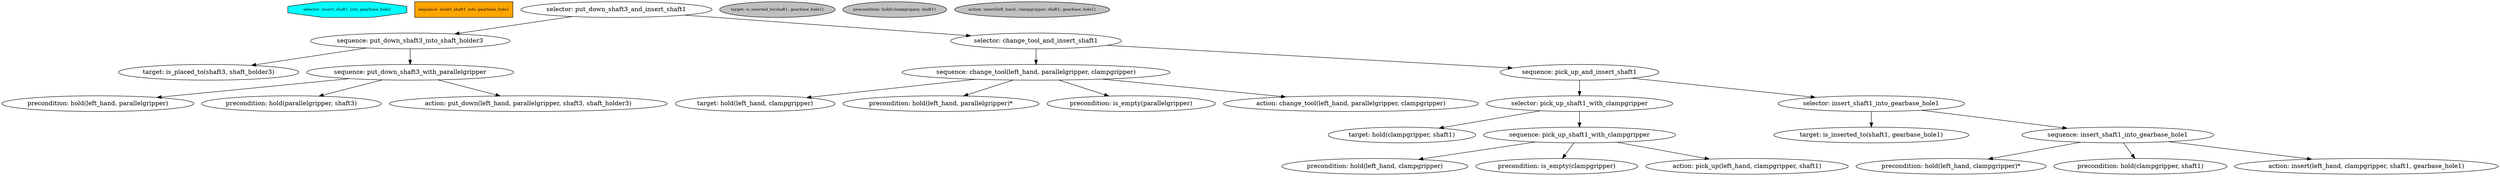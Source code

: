 digraph pastafarianism {
ordering=out;
graph [fontname="times-roman"];
node [fontname="times-roman"];
edge [fontname="times-roman"];
selector [fillcolor=cyan, fontcolor=black, fontsize=9, label="selector: put_down_shaft3_and_insert_shaft1", shape=octagon, style=filled];
sequence [fillcolor=orange, fontcolor=black, fontsize=9, label="sequence: put_down_shaft3_into_shaft_holder3", shape=box, style=filled];
"selector: put_down_shaft3_and_insert_shaft1" -> "sequence: put_down_shaft3_into_shaft_holder3";
target [fillcolor=gray, fontcolor=black, fontsize=9, label="target: is_placed_to(shaft3, shaft_holder3)", shape=ellipse, style=filled];
"sequence: put_down_shaft3_into_shaft_holder3" -> "target: is_placed_to(shaft3, shaft_holder3)";
sequence [fillcolor=orange, fontcolor=black, fontsize=9, label="sequence: put_down_shaft3_with_parallelgripper", shape=box, style=filled];
"sequence: put_down_shaft3_into_shaft_holder3" -> "sequence: put_down_shaft3_with_parallelgripper";
precondition [fillcolor=gray, fontcolor=black, fontsize=9, label="precondition: hold(left_hand, parallelgripper)", shape=ellipse, style=filled];
"sequence: put_down_shaft3_with_parallelgripper" -> "precondition: hold(left_hand, parallelgripper)";
precondition [fillcolor=gray, fontcolor=black, fontsize=9, label="precondition: hold(parallelgripper, shaft3)", shape=ellipse, style=filled];
"sequence: put_down_shaft3_with_parallelgripper" -> "precondition: hold(parallelgripper, shaft3)";
action [fillcolor=gray, fontcolor=black, fontsize=9, label="action: put_down(left_hand, parallelgripper, shaft3, shaft_holder3)", shape=ellipse, style=filled];
"sequence: put_down_shaft3_with_parallelgripper" -> "action: put_down(left_hand, parallelgripper, shaft3, shaft_holder3)";
selector [fillcolor=cyan, fontcolor=black, fontsize=9, label="selector: change_tool_and_insert_shaft1", shape=octagon, style=filled];
"selector: put_down_shaft3_and_insert_shaft1" -> "selector: change_tool_and_insert_shaft1";
sequence [fillcolor=orange, fontcolor=black, fontsize=9, label="sequence: change_tool(left_hand, parallelgripper, clampgripper)", shape=box, style=filled];
"selector: change_tool_and_insert_shaft1" -> "sequence: change_tool(left_hand, parallelgripper, clampgripper)";
target [fillcolor=gray, fontcolor=black, fontsize=9, label="target: hold(left_hand, clampgripper)", shape=ellipse, style=filled];
"sequence: change_tool(left_hand, parallelgripper, clampgripper)" -> "target: hold(left_hand, clampgripper)";
precondition [fillcolor=gray, fontcolor=black, fontsize=9, label="precondition: hold(left_hand, parallelgripper)*", shape=ellipse, style=filled];
"sequence: change_tool(left_hand, parallelgripper, clampgripper)" -> "precondition: hold(left_hand, parallelgripper)*";
precondition [fillcolor=gray, fontcolor=black, fontsize=9, label="precondition: is_empty(parallelgripper)", shape=ellipse, style=filled];
"sequence: change_tool(left_hand, parallelgripper, clampgripper)" -> "precondition: is_empty(parallelgripper)";
action [fillcolor=gray, fontcolor=black, fontsize=9, label="action: change_tool(left_hand, parallelgripper, clampgripper)", shape=ellipse, style=filled];
"sequence: change_tool(left_hand, parallelgripper, clampgripper)" -> "action: change_tool(left_hand, parallelgripper, clampgripper)";
sequence [fillcolor=orange, fontcolor=black, fontsize=9, label="sequence: pick_up_and_insert_shaft1", shape=box, style=filled];
"selector: change_tool_and_insert_shaft1" -> "sequence: pick_up_and_insert_shaft1";
selector [fillcolor=cyan, fontcolor=black, fontsize=9, label="selector: pick_up_shaft1_with_clampgripper", shape=octagon, style=filled];
"sequence: pick_up_and_insert_shaft1" -> "selector: pick_up_shaft1_with_clampgripper";
target [fillcolor=gray, fontcolor=black, fontsize=9, label="target: hold(clampgripper, shaft1)", shape=ellipse, style=filled];
"selector: pick_up_shaft1_with_clampgripper" -> "target: hold(clampgripper, shaft1)";
sequence [fillcolor=orange, fontcolor=black, fontsize=9, label="sequence: pick_up_shaft1_with_clampgripper", shape=box, style=filled];
"selector: pick_up_shaft1_with_clampgripper" -> "sequence: pick_up_shaft1_with_clampgripper";
precondition [fillcolor=gray, fontcolor=black, fontsize=9, label="precondition: hold(left_hand, clampgripper)", shape=ellipse, style=filled];
"sequence: pick_up_shaft1_with_clampgripper" -> "precondition: hold(left_hand, clampgripper)";
precondition [fillcolor=gray, fontcolor=black, fontsize=9, label="precondition: is_empty(clampgripper)", shape=ellipse, style=filled];
"sequence: pick_up_shaft1_with_clampgripper" -> "precondition: is_empty(clampgripper)";
action [fillcolor=gray, fontcolor=black, fontsize=9, label="action: pick_up(left_hand, clampgripper, shaft1)", shape=ellipse, style=filled];
"sequence: pick_up_shaft1_with_clampgripper" -> "action: pick_up(left_hand, clampgripper, shaft1)";
selector [fillcolor=cyan, fontcolor=black, fontsize=9, label="selector: insert_shaft1_into_gearbase_hole1", shape=octagon, style=filled];
"sequence: pick_up_and_insert_shaft1" -> "selector: insert_shaft1_into_gearbase_hole1";
target [fillcolor=gray, fontcolor=black, fontsize=9, label="target: is_inserted_to(shaft1, gearbase_hole1)", shape=ellipse, style=filled];
"selector: insert_shaft1_into_gearbase_hole1" -> "target: is_inserted_to(shaft1, gearbase_hole1)";
sequence [fillcolor=orange, fontcolor=black, fontsize=9, label="sequence: insert_shaft1_into_gearbase_hole1", shape=box, style=filled];
"selector: insert_shaft1_into_gearbase_hole1" -> "sequence: insert_shaft1_into_gearbase_hole1";
precondition [fillcolor=gray, fontcolor=black, fontsize=9, label="precondition: hold(left_hand, clampgripper)*", shape=ellipse, style=filled];
"sequence: insert_shaft1_into_gearbase_hole1" -> "precondition: hold(left_hand, clampgripper)*";
precondition [fillcolor=gray, fontcolor=black, fontsize=9, label="precondition: hold(clampgripper, shaft1)", shape=ellipse, style=filled];
"sequence: insert_shaft1_into_gearbase_hole1" -> "precondition: hold(clampgripper, shaft1)";
action [fillcolor=gray, fontcolor=black, fontsize=9, label="action: insert(left_hand, clampgripper, shaft1, gearbase_hole1)", shape=ellipse, style=filled];
"sequence: insert_shaft1_into_gearbase_hole1" -> "action: insert(left_hand, clampgripper, shaft1, gearbase_hole1)";
}
